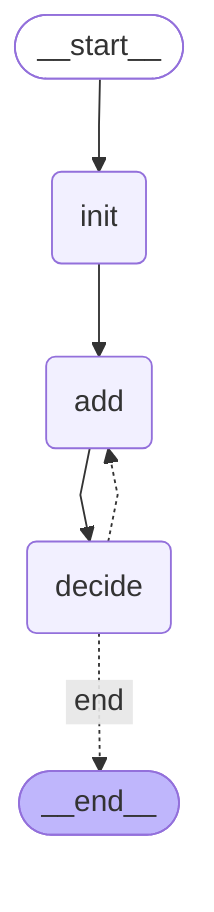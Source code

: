 ---
config:
  flowchart:
    curve: linear
---
graph TD;
	__start__([<p>__start__</p>]):::first
	init(init)
	add(add)
	decide(decide)
	__end__([<p>__end__</p>]):::last
	__start__ --> init;
	add --> decide;
	decide -. &nbsp;end&nbsp; .-> __end__;
	decide -.-> add;
	init --> add;
	classDef default fill:#f2f0ff,line-height:1.2
	classDef first fill-opacity:0
	classDef last fill:#bfb6fc